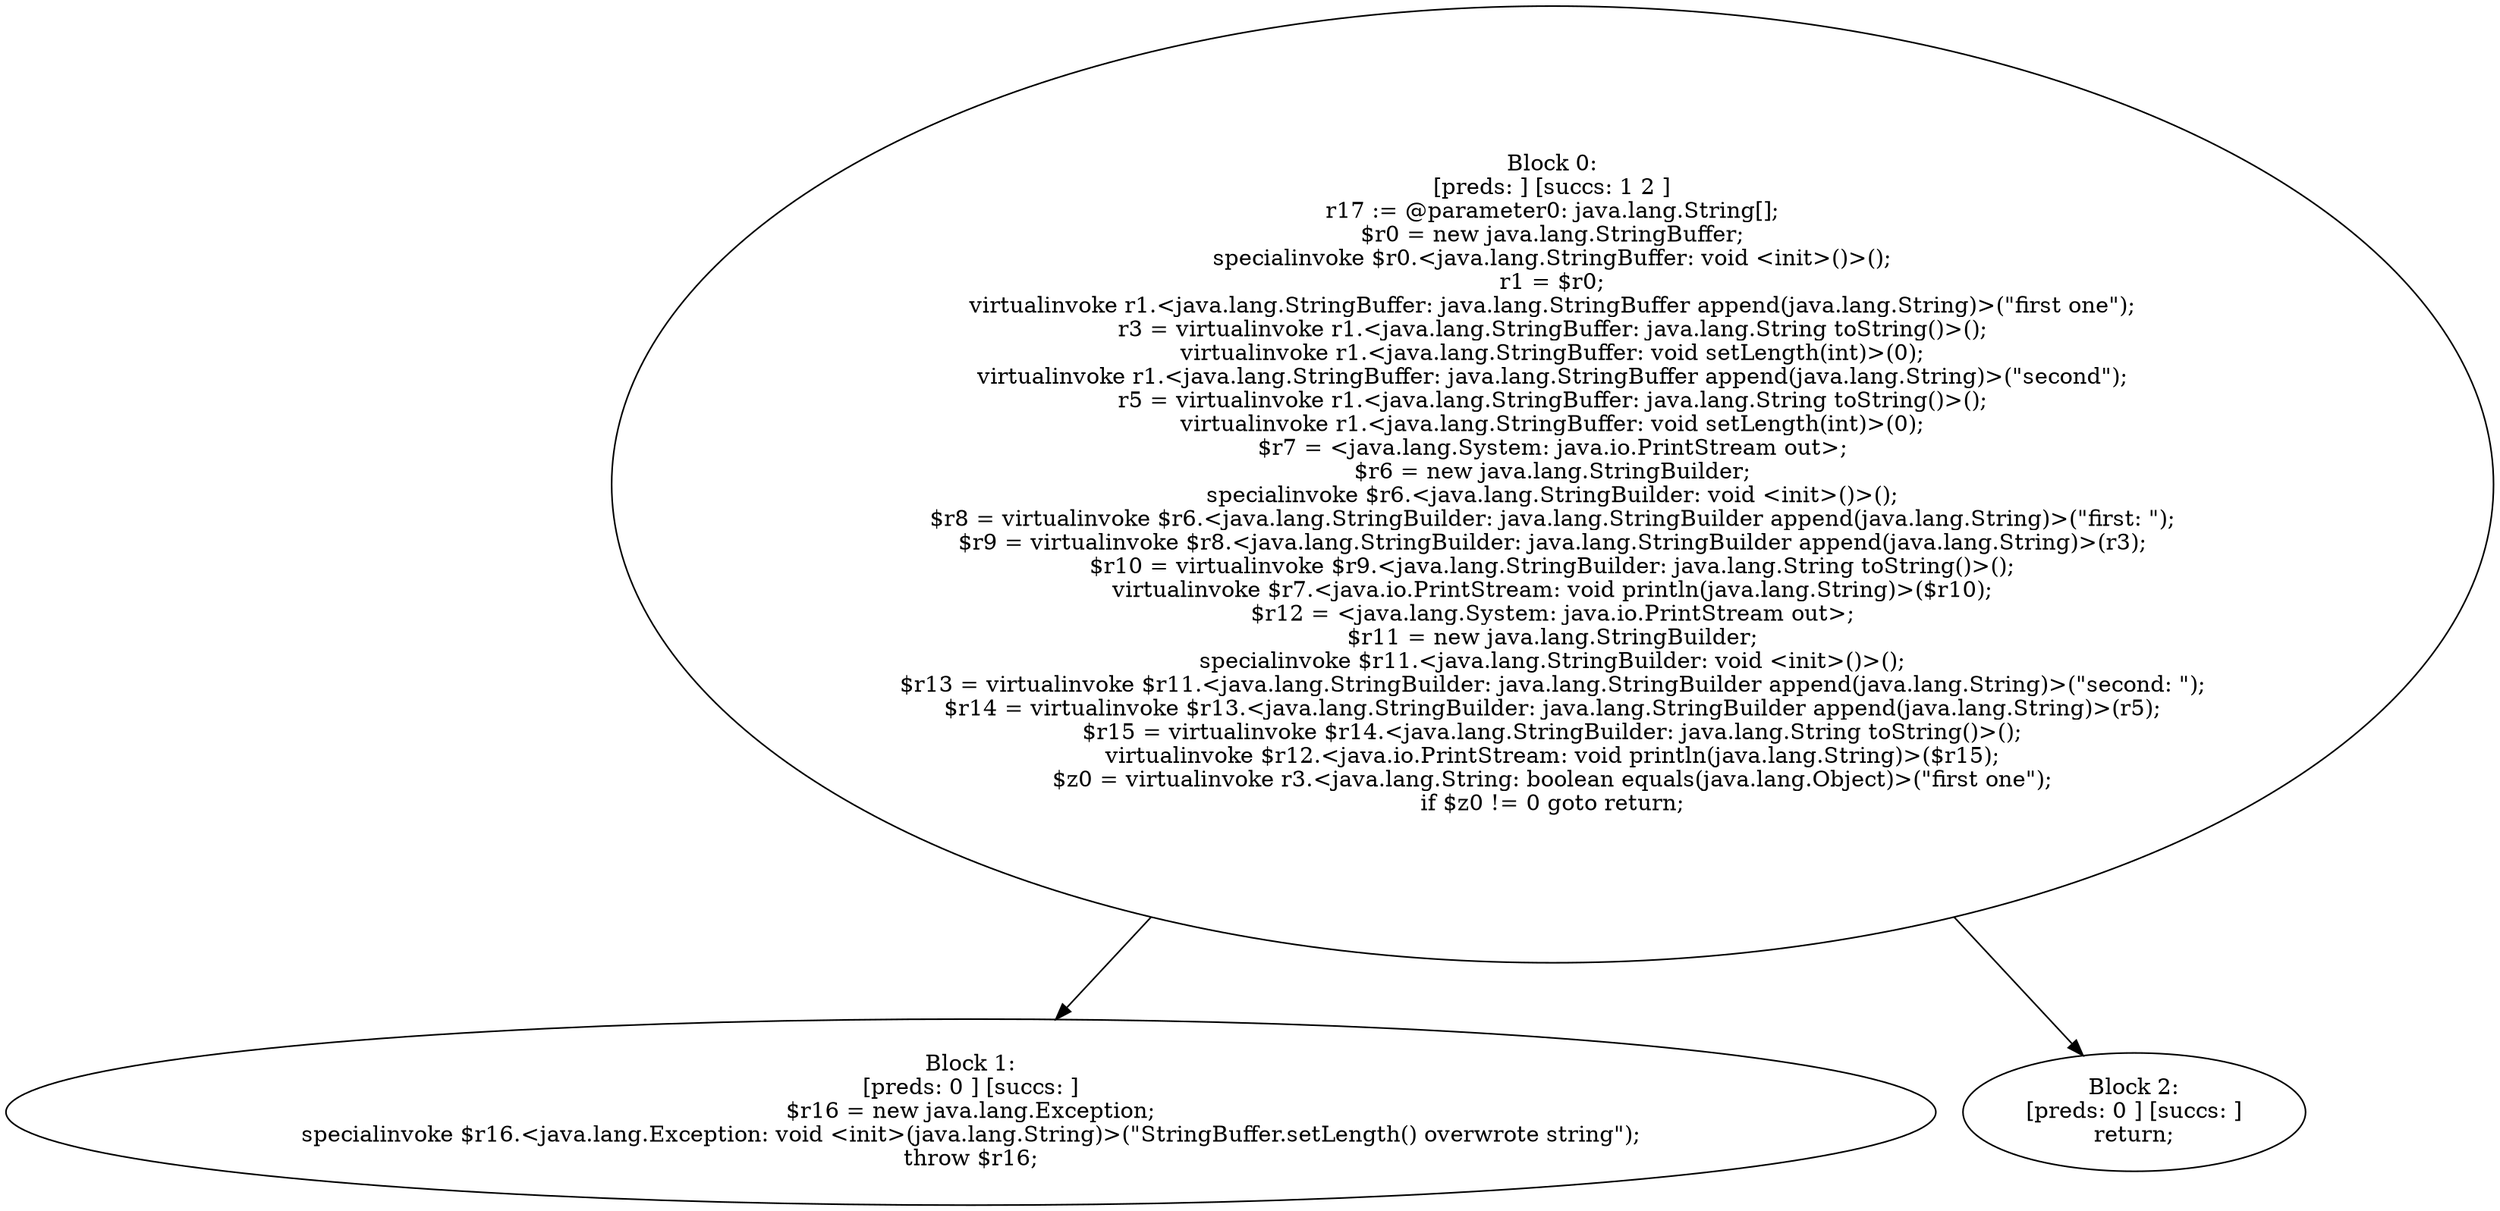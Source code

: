 digraph "unitGraph" {
    "Block 0:
[preds: ] [succs: 1 2 ]
r17 := @parameter0: java.lang.String[];
$r0 = new java.lang.StringBuffer;
specialinvoke $r0.<java.lang.StringBuffer: void <init>()>();
r1 = $r0;
virtualinvoke r1.<java.lang.StringBuffer: java.lang.StringBuffer append(java.lang.String)>(\"first one\");
r3 = virtualinvoke r1.<java.lang.StringBuffer: java.lang.String toString()>();
virtualinvoke r1.<java.lang.StringBuffer: void setLength(int)>(0);
virtualinvoke r1.<java.lang.StringBuffer: java.lang.StringBuffer append(java.lang.String)>(\"second\");
r5 = virtualinvoke r1.<java.lang.StringBuffer: java.lang.String toString()>();
virtualinvoke r1.<java.lang.StringBuffer: void setLength(int)>(0);
$r7 = <java.lang.System: java.io.PrintStream out>;
$r6 = new java.lang.StringBuilder;
specialinvoke $r6.<java.lang.StringBuilder: void <init>()>();
$r8 = virtualinvoke $r6.<java.lang.StringBuilder: java.lang.StringBuilder append(java.lang.String)>(\"first: \");
$r9 = virtualinvoke $r8.<java.lang.StringBuilder: java.lang.StringBuilder append(java.lang.String)>(r3);
$r10 = virtualinvoke $r9.<java.lang.StringBuilder: java.lang.String toString()>();
virtualinvoke $r7.<java.io.PrintStream: void println(java.lang.String)>($r10);
$r12 = <java.lang.System: java.io.PrintStream out>;
$r11 = new java.lang.StringBuilder;
specialinvoke $r11.<java.lang.StringBuilder: void <init>()>();
$r13 = virtualinvoke $r11.<java.lang.StringBuilder: java.lang.StringBuilder append(java.lang.String)>(\"second: \");
$r14 = virtualinvoke $r13.<java.lang.StringBuilder: java.lang.StringBuilder append(java.lang.String)>(r5);
$r15 = virtualinvoke $r14.<java.lang.StringBuilder: java.lang.String toString()>();
virtualinvoke $r12.<java.io.PrintStream: void println(java.lang.String)>($r15);
$z0 = virtualinvoke r3.<java.lang.String: boolean equals(java.lang.Object)>(\"first one\");
if $z0 != 0 goto return;
"
    "Block 1:
[preds: 0 ] [succs: ]
$r16 = new java.lang.Exception;
specialinvoke $r16.<java.lang.Exception: void <init>(java.lang.String)>(\"StringBuffer.setLength() overwrote string\");
throw $r16;
"
    "Block 2:
[preds: 0 ] [succs: ]
return;
"
    "Block 0:
[preds: ] [succs: 1 2 ]
r17 := @parameter0: java.lang.String[];
$r0 = new java.lang.StringBuffer;
specialinvoke $r0.<java.lang.StringBuffer: void <init>()>();
r1 = $r0;
virtualinvoke r1.<java.lang.StringBuffer: java.lang.StringBuffer append(java.lang.String)>(\"first one\");
r3 = virtualinvoke r1.<java.lang.StringBuffer: java.lang.String toString()>();
virtualinvoke r1.<java.lang.StringBuffer: void setLength(int)>(0);
virtualinvoke r1.<java.lang.StringBuffer: java.lang.StringBuffer append(java.lang.String)>(\"second\");
r5 = virtualinvoke r1.<java.lang.StringBuffer: java.lang.String toString()>();
virtualinvoke r1.<java.lang.StringBuffer: void setLength(int)>(0);
$r7 = <java.lang.System: java.io.PrintStream out>;
$r6 = new java.lang.StringBuilder;
specialinvoke $r6.<java.lang.StringBuilder: void <init>()>();
$r8 = virtualinvoke $r6.<java.lang.StringBuilder: java.lang.StringBuilder append(java.lang.String)>(\"first: \");
$r9 = virtualinvoke $r8.<java.lang.StringBuilder: java.lang.StringBuilder append(java.lang.String)>(r3);
$r10 = virtualinvoke $r9.<java.lang.StringBuilder: java.lang.String toString()>();
virtualinvoke $r7.<java.io.PrintStream: void println(java.lang.String)>($r10);
$r12 = <java.lang.System: java.io.PrintStream out>;
$r11 = new java.lang.StringBuilder;
specialinvoke $r11.<java.lang.StringBuilder: void <init>()>();
$r13 = virtualinvoke $r11.<java.lang.StringBuilder: java.lang.StringBuilder append(java.lang.String)>(\"second: \");
$r14 = virtualinvoke $r13.<java.lang.StringBuilder: java.lang.StringBuilder append(java.lang.String)>(r5);
$r15 = virtualinvoke $r14.<java.lang.StringBuilder: java.lang.String toString()>();
virtualinvoke $r12.<java.io.PrintStream: void println(java.lang.String)>($r15);
$z0 = virtualinvoke r3.<java.lang.String: boolean equals(java.lang.Object)>(\"first one\");
if $z0 != 0 goto return;
"->"Block 1:
[preds: 0 ] [succs: ]
$r16 = new java.lang.Exception;
specialinvoke $r16.<java.lang.Exception: void <init>(java.lang.String)>(\"StringBuffer.setLength() overwrote string\");
throw $r16;
";
    "Block 0:
[preds: ] [succs: 1 2 ]
r17 := @parameter0: java.lang.String[];
$r0 = new java.lang.StringBuffer;
specialinvoke $r0.<java.lang.StringBuffer: void <init>()>();
r1 = $r0;
virtualinvoke r1.<java.lang.StringBuffer: java.lang.StringBuffer append(java.lang.String)>(\"first one\");
r3 = virtualinvoke r1.<java.lang.StringBuffer: java.lang.String toString()>();
virtualinvoke r1.<java.lang.StringBuffer: void setLength(int)>(0);
virtualinvoke r1.<java.lang.StringBuffer: java.lang.StringBuffer append(java.lang.String)>(\"second\");
r5 = virtualinvoke r1.<java.lang.StringBuffer: java.lang.String toString()>();
virtualinvoke r1.<java.lang.StringBuffer: void setLength(int)>(0);
$r7 = <java.lang.System: java.io.PrintStream out>;
$r6 = new java.lang.StringBuilder;
specialinvoke $r6.<java.lang.StringBuilder: void <init>()>();
$r8 = virtualinvoke $r6.<java.lang.StringBuilder: java.lang.StringBuilder append(java.lang.String)>(\"first: \");
$r9 = virtualinvoke $r8.<java.lang.StringBuilder: java.lang.StringBuilder append(java.lang.String)>(r3);
$r10 = virtualinvoke $r9.<java.lang.StringBuilder: java.lang.String toString()>();
virtualinvoke $r7.<java.io.PrintStream: void println(java.lang.String)>($r10);
$r12 = <java.lang.System: java.io.PrintStream out>;
$r11 = new java.lang.StringBuilder;
specialinvoke $r11.<java.lang.StringBuilder: void <init>()>();
$r13 = virtualinvoke $r11.<java.lang.StringBuilder: java.lang.StringBuilder append(java.lang.String)>(\"second: \");
$r14 = virtualinvoke $r13.<java.lang.StringBuilder: java.lang.StringBuilder append(java.lang.String)>(r5);
$r15 = virtualinvoke $r14.<java.lang.StringBuilder: java.lang.String toString()>();
virtualinvoke $r12.<java.io.PrintStream: void println(java.lang.String)>($r15);
$z0 = virtualinvoke r3.<java.lang.String: boolean equals(java.lang.Object)>(\"first one\");
if $z0 != 0 goto return;
"->"Block 2:
[preds: 0 ] [succs: ]
return;
";
}
